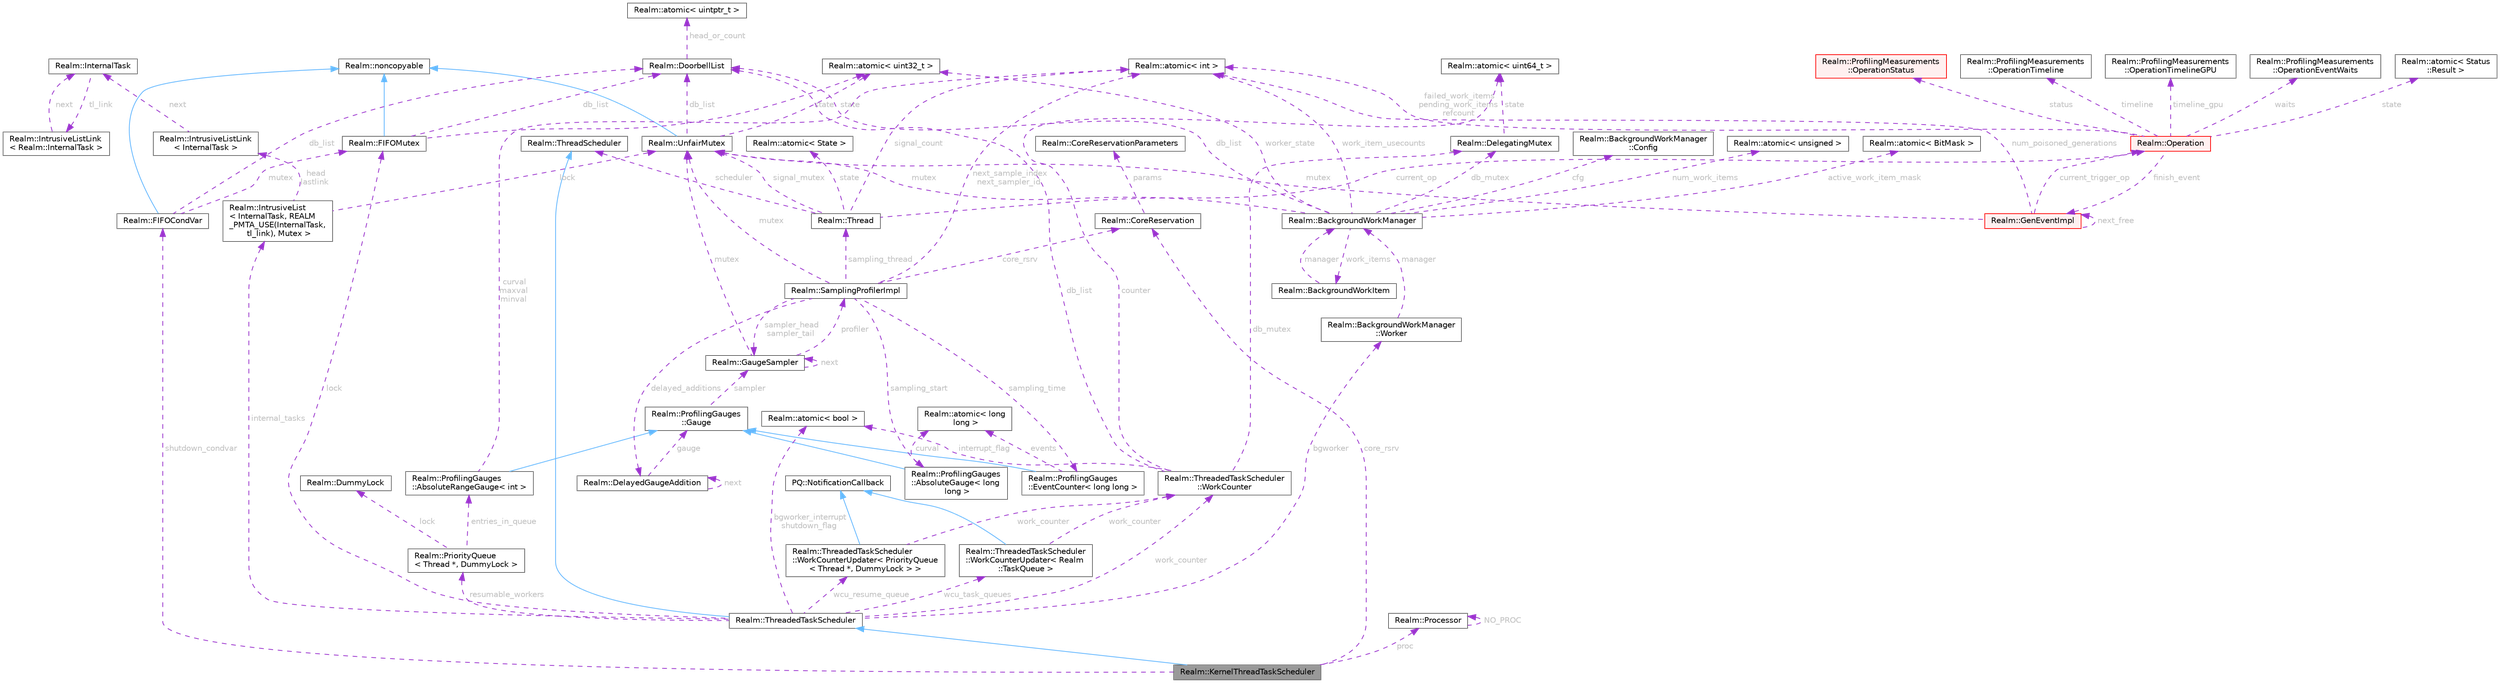 digraph "Realm::KernelThreadTaskScheduler"
{
 // LATEX_PDF_SIZE
  bgcolor="transparent";
  edge [fontname=Helvetica,fontsize=10,labelfontname=Helvetica,labelfontsize=10];
  node [fontname=Helvetica,fontsize=10,shape=box,height=0.2,width=0.4];
  Node1 [id="Node000001",label="Realm::KernelThreadTaskScheduler",height=0.2,width=0.4,color="gray40", fillcolor="grey60", style="filled", fontcolor="black",tooltip=" "];
  Node2 -> Node1 [id="edge1_Node000001_Node000002",dir="back",color="steelblue1",style="solid",tooltip=" "];
  Node2 [id="Node000002",label="Realm::ThreadedTaskScheduler",height=0.2,width=0.4,color="gray40", fillcolor="white", style="filled",URL="$classRealm_1_1ThreadedTaskScheduler.html",tooltip=" "];
  Node3 -> Node2 [id="edge2_Node000002_Node000003",dir="back",color="steelblue1",style="solid",tooltip=" "];
  Node3 [id="Node000003",label="Realm::ThreadScheduler",height=0.2,width=0.4,color="gray40", fillcolor="white", style="filled",URL="$classRealm_1_1ThreadScheduler.html",tooltip=" "];
  Node4 -> Node2 [id="edge3_Node000002_Node000004",dir="back",color="darkorchid3",style="dashed",tooltip=" ",label=" lock",fontcolor="grey" ];
  Node4 [id="Node000004",label="Realm::FIFOMutex",height=0.2,width=0.4,color="gray40", fillcolor="white", style="filled",URL="$classRealm_1_1FIFOMutex.html",tooltip=" "];
  Node5 -> Node4 [id="edge4_Node000004_Node000005",dir="back",color="steelblue1",style="solid",tooltip=" "];
  Node5 [id="Node000005",label="Realm::noncopyable",height=0.2,width=0.4,color="gray40", fillcolor="white", style="filled",URL="$classRealm_1_1noncopyable.html",tooltip=" "];
  Node6 -> Node4 [id="edge5_Node000004_Node000006",dir="back",color="darkorchid3",style="dashed",tooltip=" ",label=" state",fontcolor="grey" ];
  Node6 [id="Node000006",label="Realm::atomic\< uint32_t \>",height=0.2,width=0.4,color="gray40", fillcolor="white", style="filled",URL="$classRealm_1_1atomic.html",tooltip=" "];
  Node7 -> Node4 [id="edge6_Node000004_Node000007",dir="back",color="darkorchid3",style="dashed",tooltip=" ",label=" db_list",fontcolor="grey" ];
  Node7 [id="Node000007",label="Realm::DoorbellList",height=0.2,width=0.4,color="gray40", fillcolor="white", style="filled",URL="$classRealm_1_1DoorbellList.html",tooltip=" "];
  Node8 -> Node7 [id="edge7_Node000007_Node000008",dir="back",color="darkorchid3",style="dashed",tooltip=" ",label=" head_or_count",fontcolor="grey" ];
  Node8 [id="Node000008",label="Realm::atomic\< uintptr_t \>",height=0.2,width=0.4,color="gray40", fillcolor="white", style="filled",URL="$classRealm_1_1atomic.html",tooltip=" "];
  Node9 -> Node2 [id="edge8_Node000002_Node000009",dir="back",color="darkorchid3",style="dashed",tooltip=" ",label=" internal_tasks",fontcolor="grey" ];
  Node9 [id="Node000009",label="Realm::IntrusiveList\l\< InternalTask, REALM\l_PMTA_USE(InternalTask,\l tl_link), Mutex \>",height=0.2,width=0.4,color="gray40", fillcolor="white", style="filled",URL="$classRealm_1_1IntrusiveList.html",tooltip=" "];
  Node10 -> Node9 [id="edge9_Node000009_Node000010",dir="back",color="darkorchid3",style="dashed",tooltip=" ",label=" lock",fontcolor="grey" ];
  Node10 [id="Node000010",label="Realm::UnfairMutex",height=0.2,width=0.4,color="gray40", fillcolor="white", style="filled",URL="$classRealm_1_1UnfairMutex.html",tooltip=" "];
  Node5 -> Node10 [id="edge10_Node000010_Node000005",dir="back",color="steelblue1",style="solid",tooltip=" "];
  Node6 -> Node10 [id="edge11_Node000010_Node000006",dir="back",color="darkorchid3",style="dashed",tooltip=" ",label=" state",fontcolor="grey" ];
  Node7 -> Node10 [id="edge12_Node000010_Node000007",dir="back",color="darkorchid3",style="dashed",tooltip=" ",label=" db_list",fontcolor="grey" ];
  Node11 -> Node9 [id="edge13_Node000009_Node000011",dir="back",color="darkorchid3",style="dashed",tooltip=" ",label=" head\nlastlink",fontcolor="grey" ];
  Node11 [id="Node000011",label="Realm::IntrusiveListLink\l\< InternalTask \>",height=0.2,width=0.4,color="gray40", fillcolor="white", style="filled",URL="$structRealm_1_1IntrusiveListLink.html",tooltip=" "];
  Node12 -> Node11 [id="edge14_Node000011_Node000012",dir="back",color="darkorchid3",style="dashed",tooltip=" ",label=" next",fontcolor="grey" ];
  Node12 [id="Node000012",label="Realm::InternalTask",height=0.2,width=0.4,color="gray40", fillcolor="white", style="filled",URL="$classRealm_1_1InternalTask.html",tooltip=" "];
  Node13 -> Node12 [id="edge15_Node000012_Node000013",dir="back",color="darkorchid3",style="dashed",tooltip=" ",label=" tl_link",fontcolor="grey" ];
  Node13 [id="Node000013",label="Realm::IntrusiveListLink\l\< Realm::InternalTask \>",height=0.2,width=0.4,color="gray40", fillcolor="white", style="filled",URL="$structRealm_1_1IntrusiveListLink.html",tooltip=" "];
  Node12 -> Node13 [id="edge16_Node000013_Node000012",dir="back",color="darkorchid3",style="dashed",tooltip=" ",label=" next",fontcolor="grey" ];
  Node14 -> Node2 [id="edge17_Node000002_Node000014",dir="back",color="darkorchid3",style="dashed",tooltip=" ",label=" resumable_workers",fontcolor="grey" ];
  Node14 [id="Node000014",label="Realm::PriorityQueue\l\< Thread *, DummyLock \>",height=0.2,width=0.4,color="gray40", fillcolor="white", style="filled",URL="$classRealm_1_1PriorityQueue.html",tooltip=" "];
  Node15 -> Node14 [id="edge18_Node000014_Node000015",dir="back",color="darkorchid3",style="dashed",tooltip=" ",label=" lock",fontcolor="grey" ];
  Node15 [id="Node000015",label="Realm::DummyLock",height=0.2,width=0.4,color="gray40", fillcolor="white", style="filled",URL="$classRealm_1_1DummyLock.html",tooltip=" "];
  Node16 -> Node14 [id="edge19_Node000014_Node000016",dir="back",color="darkorchid3",style="dashed",tooltip=" ",label=" entries_in_queue",fontcolor="grey" ];
  Node16 [id="Node000016",label="Realm::ProfilingGauges\l::AbsoluteRangeGauge\< int \>",height=0.2,width=0.4,color="gray40", fillcolor="white", style="filled",URL="$classRealm_1_1ProfilingGauges_1_1AbsoluteRangeGauge.html",tooltip=" "];
  Node17 -> Node16 [id="edge20_Node000016_Node000017",dir="back",color="steelblue1",style="solid",tooltip=" "];
  Node17 [id="Node000017",label="Realm::ProfilingGauges\l::Gauge",height=0.2,width=0.4,color="gray40", fillcolor="white", style="filled",URL="$classRealm_1_1ProfilingGauges_1_1Gauge.html",tooltip=" "];
  Node18 -> Node17 [id="edge21_Node000017_Node000018",dir="back",color="darkorchid3",style="dashed",tooltip=" ",label=" sampler",fontcolor="grey" ];
  Node18 [id="Node000018",label="Realm::GaugeSampler",height=0.2,width=0.4,color="gray40", fillcolor="white", style="filled",URL="$classRealm_1_1GaugeSampler.html",tooltip=" "];
  Node19 -> Node18 [id="edge22_Node000018_Node000019",dir="back",color="darkorchid3",style="dashed",tooltip=" ",label=" profiler",fontcolor="grey" ];
  Node19 [id="Node000019",label="Realm::SamplingProfilerImpl",height=0.2,width=0.4,color="gray40", fillcolor="white", style="filled",URL="$classRealm_1_1SamplingProfilerImpl.html",tooltip=" "];
  Node10 -> Node19 [id="edge23_Node000019_Node000010",dir="back",color="darkorchid3",style="dashed",tooltip=" ",label=" mutex",fontcolor="grey" ];
  Node20 -> Node19 [id="edge24_Node000019_Node000020",dir="back",color="darkorchid3",style="dashed",tooltip=" ",label=" next_sample_index\nnext_sampler_id",fontcolor="grey" ];
  Node20 [id="Node000020",label="Realm::atomic\< int \>",height=0.2,width=0.4,color="gray40", fillcolor="white", style="filled",URL="$classRealm_1_1atomic.html",tooltip=" "];
  Node18 -> Node19 [id="edge25_Node000019_Node000018",dir="back",color="darkorchid3",style="dashed",tooltip=" ",label=" sampler_head\nsampler_tail",fontcolor="grey" ];
  Node21 -> Node19 [id="edge26_Node000019_Node000021",dir="back",color="darkorchid3",style="dashed",tooltip=" ",label=" delayed_additions",fontcolor="grey" ];
  Node21 [id="Node000021",label="Realm::DelayedGaugeAddition",height=0.2,width=0.4,color="gray40", fillcolor="white", style="filled",URL="$classRealm_1_1DelayedGaugeAddition.html",tooltip=" "];
  Node17 -> Node21 [id="edge27_Node000021_Node000017",dir="back",color="darkorchid3",style="dashed",tooltip=" ",label=" gauge",fontcolor="grey" ];
  Node21 -> Node21 [id="edge28_Node000021_Node000021",dir="back",color="darkorchid3",style="dashed",tooltip=" ",label=" next",fontcolor="grey" ];
  Node22 -> Node19 [id="edge29_Node000019_Node000022",dir="back",color="darkorchid3",style="dashed",tooltip=" ",label=" core_rsrv",fontcolor="grey" ];
  Node22 [id="Node000022",label="Realm::CoreReservation",height=0.2,width=0.4,color="gray40", fillcolor="white", style="filled",URL="$classRealm_1_1CoreReservation.html",tooltip=" "];
  Node23 -> Node22 [id="edge30_Node000022_Node000023",dir="back",color="darkorchid3",style="dashed",tooltip=" ",label=" params",fontcolor="grey" ];
  Node23 [id="Node000023",label="Realm::CoreReservationParameters",height=0.2,width=0.4,color="gray40", fillcolor="white", style="filled",URL="$classRealm_1_1CoreReservationParameters.html",tooltip=" "];
  Node24 -> Node19 [id="edge31_Node000019_Node000024",dir="back",color="darkorchid3",style="dashed",tooltip=" ",label=" sampling_thread",fontcolor="grey" ];
  Node24 [id="Node000024",label="Realm::Thread",height=0.2,width=0.4,color="gray40", fillcolor="white", style="filled",URL="$classRealm_1_1Thread.html",tooltip=" "];
  Node25 -> Node24 [id="edge32_Node000024_Node000025",dir="back",color="darkorchid3",style="dashed",tooltip=" ",label=" state",fontcolor="grey" ];
  Node25 [id="Node000025",label="Realm::atomic\< State \>",height=0.2,width=0.4,color="gray40", fillcolor="white", style="filled",URL="$classRealm_1_1atomic.html",tooltip=" "];
  Node3 -> Node24 [id="edge33_Node000024_Node000003",dir="back",color="darkorchid3",style="dashed",tooltip=" ",label=" scheduler",fontcolor="grey" ];
  Node26 -> Node24 [id="edge34_Node000024_Node000026",dir="back",color="darkorchid3",style="dashed",tooltip=" ",label=" current_op",fontcolor="grey" ];
  Node26 [id="Node000026",label="Realm::Operation",height=0.2,width=0.4,color="red", fillcolor="#FFF0F0", style="filled",URL="$classRealm_1_1Operation.html",tooltip=" "];
  Node27 -> Node26 [id="edge35_Node000026_Node000027",dir="back",color="darkorchid3",style="dashed",tooltip=" ",label=" finish_event",fontcolor="grey" ];
  Node27 [id="Node000027",label="Realm::GenEventImpl",height=0.2,width=0.4,color="red", fillcolor="#FFF0F0", style="filled",URL="$classRealm_1_1GenEventImpl.html",tooltip=" "];
  Node20 -> Node27 [id="edge36_Node000027_Node000020",dir="back",color="darkorchid3",style="dashed",tooltip=" ",label=" num_poisoned_generations",fontcolor="grey" ];
  Node27 -> Node27 [id="edge37_Node000027_Node000027",dir="back",color="darkorchid3",style="dashed",tooltip=" ",label=" next_free",fontcolor="grey" ];
  Node10 -> Node27 [id="edge38_Node000027_Node000010",dir="back",color="darkorchid3",style="dashed",tooltip=" ",label=" mutex",fontcolor="grey" ];
  Node26 -> Node27 [id="edge39_Node000027_Node000026",dir="back",color="darkorchid3",style="dashed",tooltip=" ",label=" current_trigger_op",fontcolor="grey" ];
  Node20 -> Node26 [id="edge40_Node000026_Node000020",dir="back",color="darkorchid3",style="dashed",tooltip=" ",label=" failed_work_items\npending_work_items\nrefcount",fontcolor="grey" ];
  Node55 -> Node26 [id="edge41_Node000026_Node000055",dir="back",color="darkorchid3",style="dashed",tooltip=" ",label=" state",fontcolor="grey" ];
  Node55 [id="Node000055",label="Realm::atomic\< Status\l::Result \>",height=0.2,width=0.4,color="gray40", fillcolor="white", style="filled",URL="$classRealm_1_1atomic.html",tooltip=" "];
  Node56 -> Node26 [id="edge42_Node000026_Node000056",dir="back",color="darkorchid3",style="dashed",tooltip=" ",label=" status",fontcolor="grey" ];
  Node56 [id="Node000056",label="Realm::ProfilingMeasurements\l::OperationStatus",height=0.2,width=0.4,color="red", fillcolor="#FFF0F0", style="filled",URL="$structRealm_1_1ProfilingMeasurements_1_1OperationStatus.html",tooltip=" "];
  Node59 -> Node26 [id="edge43_Node000026_Node000059",dir="back",color="darkorchid3",style="dashed",tooltip=" ",label=" timeline",fontcolor="grey" ];
  Node59 [id="Node000059",label="Realm::ProfilingMeasurements\l::OperationTimeline",height=0.2,width=0.4,color="gray40", fillcolor="white", style="filled",URL="$structRealm_1_1ProfilingMeasurements_1_1OperationTimeline.html",tooltip=" "];
  Node60 -> Node26 [id="edge44_Node000026_Node000060",dir="back",color="darkorchid3",style="dashed",tooltip=" ",label=" timeline_gpu",fontcolor="grey" ];
  Node60 [id="Node000060",label="Realm::ProfilingMeasurements\l::OperationTimelineGPU",height=0.2,width=0.4,color="gray40", fillcolor="white", style="filled",URL="$structRealm_1_1ProfilingMeasurements_1_1OperationTimelineGPU.html",tooltip=" "];
  Node61 -> Node26 [id="edge45_Node000026_Node000061",dir="back",color="darkorchid3",style="dashed",tooltip=" ",label=" waits",fontcolor="grey" ];
  Node61 [id="Node000061",label="Realm::ProfilingMeasurements\l::OperationEventWaits",height=0.2,width=0.4,color="gray40", fillcolor="white", style="filled",URL="$structRealm_1_1ProfilingMeasurements_1_1OperationEventWaits.html",tooltip=" "];
  Node20 -> Node24 [id="edge46_Node000024_Node000020",dir="back",color="darkorchid3",style="dashed",tooltip=" ",label=" signal_count",fontcolor="grey" ];
  Node10 -> Node24 [id="edge47_Node000024_Node000010",dir="back",color="darkorchid3",style="dashed",tooltip=" ",label=" signal_mutex",fontcolor="grey" ];
  Node65 -> Node19 [id="edge48_Node000019_Node000065",dir="back",color="darkorchid3",style="dashed",tooltip=" ",label=" sampling_start",fontcolor="grey" ];
  Node65 [id="Node000065",label="Realm::ProfilingGauges\l::AbsoluteGauge\< long\l long \>",height=0.2,width=0.4,color="gray40", fillcolor="white", style="filled",URL="$classRealm_1_1ProfilingGauges_1_1AbsoluteGauge.html",tooltip=" "];
  Node17 -> Node65 [id="edge49_Node000065_Node000017",dir="back",color="steelblue1",style="solid",tooltip=" "];
  Node66 -> Node65 [id="edge50_Node000065_Node000066",dir="back",color="darkorchid3",style="dashed",tooltip=" ",label=" curval",fontcolor="grey" ];
  Node66 [id="Node000066",label="Realm::atomic\< long\l long \>",height=0.2,width=0.4,color="gray40", fillcolor="white", style="filled",URL="$classRealm_1_1atomic.html",tooltip=" "];
  Node67 -> Node19 [id="edge51_Node000019_Node000067",dir="back",color="darkorchid3",style="dashed",tooltip=" ",label=" sampling_time",fontcolor="grey" ];
  Node67 [id="Node000067",label="Realm::ProfilingGauges\l::EventCounter\< long long \>",height=0.2,width=0.4,color="gray40", fillcolor="white", style="filled",URL="$classRealm_1_1ProfilingGauges_1_1EventCounter.html",tooltip=" "];
  Node17 -> Node67 [id="edge52_Node000067_Node000017",dir="back",color="steelblue1",style="solid",tooltip=" "];
  Node66 -> Node67 [id="edge53_Node000067_Node000066",dir="back",color="darkorchid3",style="dashed",tooltip=" ",label=" events",fontcolor="grey" ];
  Node10 -> Node18 [id="edge54_Node000018_Node000010",dir="back",color="darkorchid3",style="dashed",tooltip=" ",label=" mutex",fontcolor="grey" ];
  Node18 -> Node18 [id="edge55_Node000018_Node000018",dir="back",color="darkorchid3",style="dashed",tooltip=" ",label=" next",fontcolor="grey" ];
  Node20 -> Node16 [id="edge56_Node000016_Node000020",dir="back",color="darkorchid3",style="dashed",tooltip=" ",label=" curval\nmaxval\nminval",fontcolor="grey" ];
  Node68 -> Node2 [id="edge57_Node000002_Node000068",dir="back",color="darkorchid3",style="dashed",tooltip=" ",label=" bgworker_interrupt\nshutdown_flag",fontcolor="grey" ];
  Node68 [id="Node000068",label="Realm::atomic\< bool \>",height=0.2,width=0.4,color="gray40", fillcolor="white", style="filled",URL="$classRealm_1_1atomic.html",tooltip=" "];
  Node69 -> Node2 [id="edge58_Node000002_Node000069",dir="back",color="darkorchid3",style="dashed",tooltip=" ",label=" work_counter",fontcolor="grey" ];
  Node69 [id="Node000069",label="Realm::ThreadedTaskScheduler\l::WorkCounter",height=0.2,width=0.4,color="gray40", fillcolor="white", style="filled",URL="$classRealm_1_1ThreadedTaskScheduler_1_1WorkCounter.html",tooltip=" "];
  Node49 -> Node69 [id="edge59_Node000069_Node000049",dir="back",color="darkorchid3",style="dashed",tooltip=" ",label=" counter",fontcolor="grey" ];
  Node49 [id="Node000049",label="Realm::atomic\< uint64_t \>",height=0.2,width=0.4,color="gray40", fillcolor="white", style="filled",URL="$classRealm_1_1atomic.html",tooltip=" "];
  Node68 -> Node69 [id="edge60_Node000069_Node000068",dir="back",color="darkorchid3",style="dashed",tooltip=" ",label=" interrupt_flag",fontcolor="grey" ];
  Node48 -> Node69 [id="edge61_Node000069_Node000048",dir="back",color="darkorchid3",style="dashed",tooltip=" ",label=" db_mutex",fontcolor="grey" ];
  Node48 [id="Node000048",label="Realm::DelegatingMutex",height=0.2,width=0.4,color="gray40", fillcolor="white", style="filled",URL="$classRealm_1_1DelegatingMutex.html",tooltip=" "];
  Node49 -> Node48 [id="edge62_Node000048_Node000049",dir="back",color="darkorchid3",style="dashed",tooltip=" ",label=" state",fontcolor="grey" ];
  Node7 -> Node69 [id="edge63_Node000069_Node000007",dir="back",color="darkorchid3",style="dashed",tooltip=" ",label=" db_list",fontcolor="grey" ];
  Node70 -> Node2 [id="edge64_Node000002_Node000070",dir="back",color="darkorchid3",style="dashed",tooltip=" ",label=" wcu_task_queues",fontcolor="grey" ];
  Node70 [id="Node000070",label="Realm::ThreadedTaskScheduler\l::WorkCounterUpdater\< Realm\l::TaskQueue \>",height=0.2,width=0.4,color="gray40", fillcolor="white", style="filled",URL="$classRealm_1_1ThreadedTaskScheduler_1_1WorkCounterUpdater.html",tooltip=" "];
  Node71 -> Node70 [id="edge65_Node000070_Node000071",dir="back",color="steelblue1",style="solid",tooltip=" "];
  Node71 [id="Node000071",label="PQ::NotificationCallback",height=0.2,width=0.4,color="gray40", fillcolor="white", style="filled",tooltip=" "];
  Node69 -> Node70 [id="edge66_Node000070_Node000069",dir="back",color="darkorchid3",style="dashed",tooltip=" ",label=" work_counter",fontcolor="grey" ];
  Node72 -> Node2 [id="edge67_Node000002_Node000072",dir="back",color="darkorchid3",style="dashed",tooltip=" ",label=" wcu_resume_queue",fontcolor="grey" ];
  Node72 [id="Node000072",label="Realm::ThreadedTaskScheduler\l::WorkCounterUpdater\< PriorityQueue\l\< Thread *, DummyLock \> \>",height=0.2,width=0.4,color="gray40", fillcolor="white", style="filled",URL="$classRealm_1_1ThreadedTaskScheduler_1_1WorkCounterUpdater.html",tooltip=" "];
  Node71 -> Node72 [id="edge68_Node000072_Node000071",dir="back",color="steelblue1",style="solid",tooltip=" "];
  Node69 -> Node72 [id="edge69_Node000072_Node000069",dir="back",color="darkorchid3",style="dashed",tooltip=" ",label=" work_counter",fontcolor="grey" ];
  Node73 -> Node2 [id="edge70_Node000002_Node000073",dir="back",color="darkorchid3",style="dashed",tooltip=" ",label=" bgworker",fontcolor="grey" ];
  Node73 [id="Node000073",label="Realm::BackgroundWorkManager\l::Worker",height=0.2,width=0.4,color="gray40", fillcolor="white", style="filled",URL="$classRealm_1_1BackgroundWorkManager_1_1Worker.html",tooltip=" "];
  Node44 -> Node73 [id="edge71_Node000073_Node000044",dir="back",color="darkorchid3",style="dashed",tooltip=" ",label=" manager",fontcolor="grey" ];
  Node44 [id="Node000044",label="Realm::BackgroundWorkManager",height=0.2,width=0.4,color="gray40", fillcolor="white", style="filled",URL="$classRealm_1_1BackgroundWorkManager.html",tooltip=" "];
  Node45 -> Node44 [id="edge72_Node000044_Node000045",dir="back",color="darkorchid3",style="dashed",tooltip=" ",label=" cfg",fontcolor="grey" ];
  Node45 [id="Node000045",label="Realm::BackgroundWorkManager\l::Config",height=0.2,width=0.4,color="gray40", fillcolor="white", style="filled",URL="$structRealm_1_1BackgroundWorkManager_1_1Config.html",tooltip=" "];
  Node10 -> Node44 [id="edge73_Node000044_Node000010",dir="back",color="darkorchid3",style="dashed",tooltip=" ",label=" mutex",fontcolor="grey" ];
  Node46 -> Node44 [id="edge74_Node000044_Node000046",dir="back",color="darkorchid3",style="dashed",tooltip=" ",label=" num_work_items",fontcolor="grey" ];
  Node46 [id="Node000046",label="Realm::atomic\< unsigned \>",height=0.2,width=0.4,color="gray40", fillcolor="white", style="filled",URL="$classRealm_1_1atomic.html",tooltip=" "];
  Node47 -> Node44 [id="edge75_Node000044_Node000047",dir="back",color="darkorchid3",style="dashed",tooltip=" ",label=" active_work_item_mask",fontcolor="grey" ];
  Node47 [id="Node000047",label="Realm::atomic\< BitMask \>",height=0.2,width=0.4,color="gray40", fillcolor="white", style="filled",URL="$classRealm_1_1atomic.html",tooltip=" "];
  Node20 -> Node44 [id="edge76_Node000044_Node000020",dir="back",color="darkorchid3",style="dashed",tooltip=" ",label=" work_item_usecounts",fontcolor="grey" ];
  Node43 -> Node44 [id="edge77_Node000044_Node000043",dir="back",color="darkorchid3",style="dashed",tooltip=" ",label=" work_items",fontcolor="grey" ];
  Node43 [id="Node000043",label="Realm::BackgroundWorkItem",height=0.2,width=0.4,color="gray40", fillcolor="white", style="filled",URL="$classRealm_1_1BackgroundWorkItem.html",tooltip=" "];
  Node44 -> Node43 [id="edge78_Node000043_Node000044",dir="back",color="darkorchid3",style="dashed",tooltip=" ",label=" manager",fontcolor="grey" ];
  Node6 -> Node44 [id="edge79_Node000044_Node000006",dir="back",color="darkorchid3",style="dashed",tooltip=" ",label=" worker_state",fontcolor="grey" ];
  Node48 -> Node44 [id="edge80_Node000044_Node000048",dir="back",color="darkorchid3",style="dashed",tooltip=" ",label=" db_mutex",fontcolor="grey" ];
  Node7 -> Node44 [id="edge81_Node000044_Node000007",dir="back",color="darkorchid3",style="dashed",tooltip=" ",label=" db_list",fontcolor="grey" ];
  Node34 -> Node1 [id="edge82_Node000001_Node000034",dir="back",color="darkorchid3",style="dashed",tooltip=" ",label=" proc",fontcolor="grey" ];
  Node34 [id="Node000034",label="Realm::Processor",height=0.2,width=0.4,color="gray40", fillcolor="white", style="filled",URL="$classRealm_1_1Processor.html",tooltip=" "];
  Node34 -> Node34 [id="edge83_Node000034_Node000034",dir="back",color="darkorchid3",style="dashed",tooltip=" ",label=" NO_PROC",fontcolor="grey" ];
  Node22 -> Node1 [id="edge84_Node000001_Node000022",dir="back",color="darkorchid3",style="dashed",tooltip=" ",label=" core_rsrv",fontcolor="grey" ];
  Node74 -> Node1 [id="edge85_Node000001_Node000074",dir="back",color="darkorchid3",style="dashed",tooltip=" ",label=" shutdown_condvar",fontcolor="grey" ];
  Node74 [id="Node000074",label="Realm::FIFOCondVar",height=0.2,width=0.4,color="gray40", fillcolor="white", style="filled",URL="$classRealm_1_1FIFOCondVar.html",tooltip=" "];
  Node5 -> Node74 [id="edge86_Node000074_Node000005",dir="back",color="steelblue1",style="solid",tooltip=" "];
  Node4 -> Node74 [id="edge87_Node000074_Node000004",dir="back",color="darkorchid3",style="dashed",tooltip=" ",label=" mutex",fontcolor="grey" ];
  Node7 -> Node74 [id="edge88_Node000074_Node000007",dir="back",color="darkorchid3",style="dashed",tooltip=" ",label=" db_list",fontcolor="grey" ];
}
